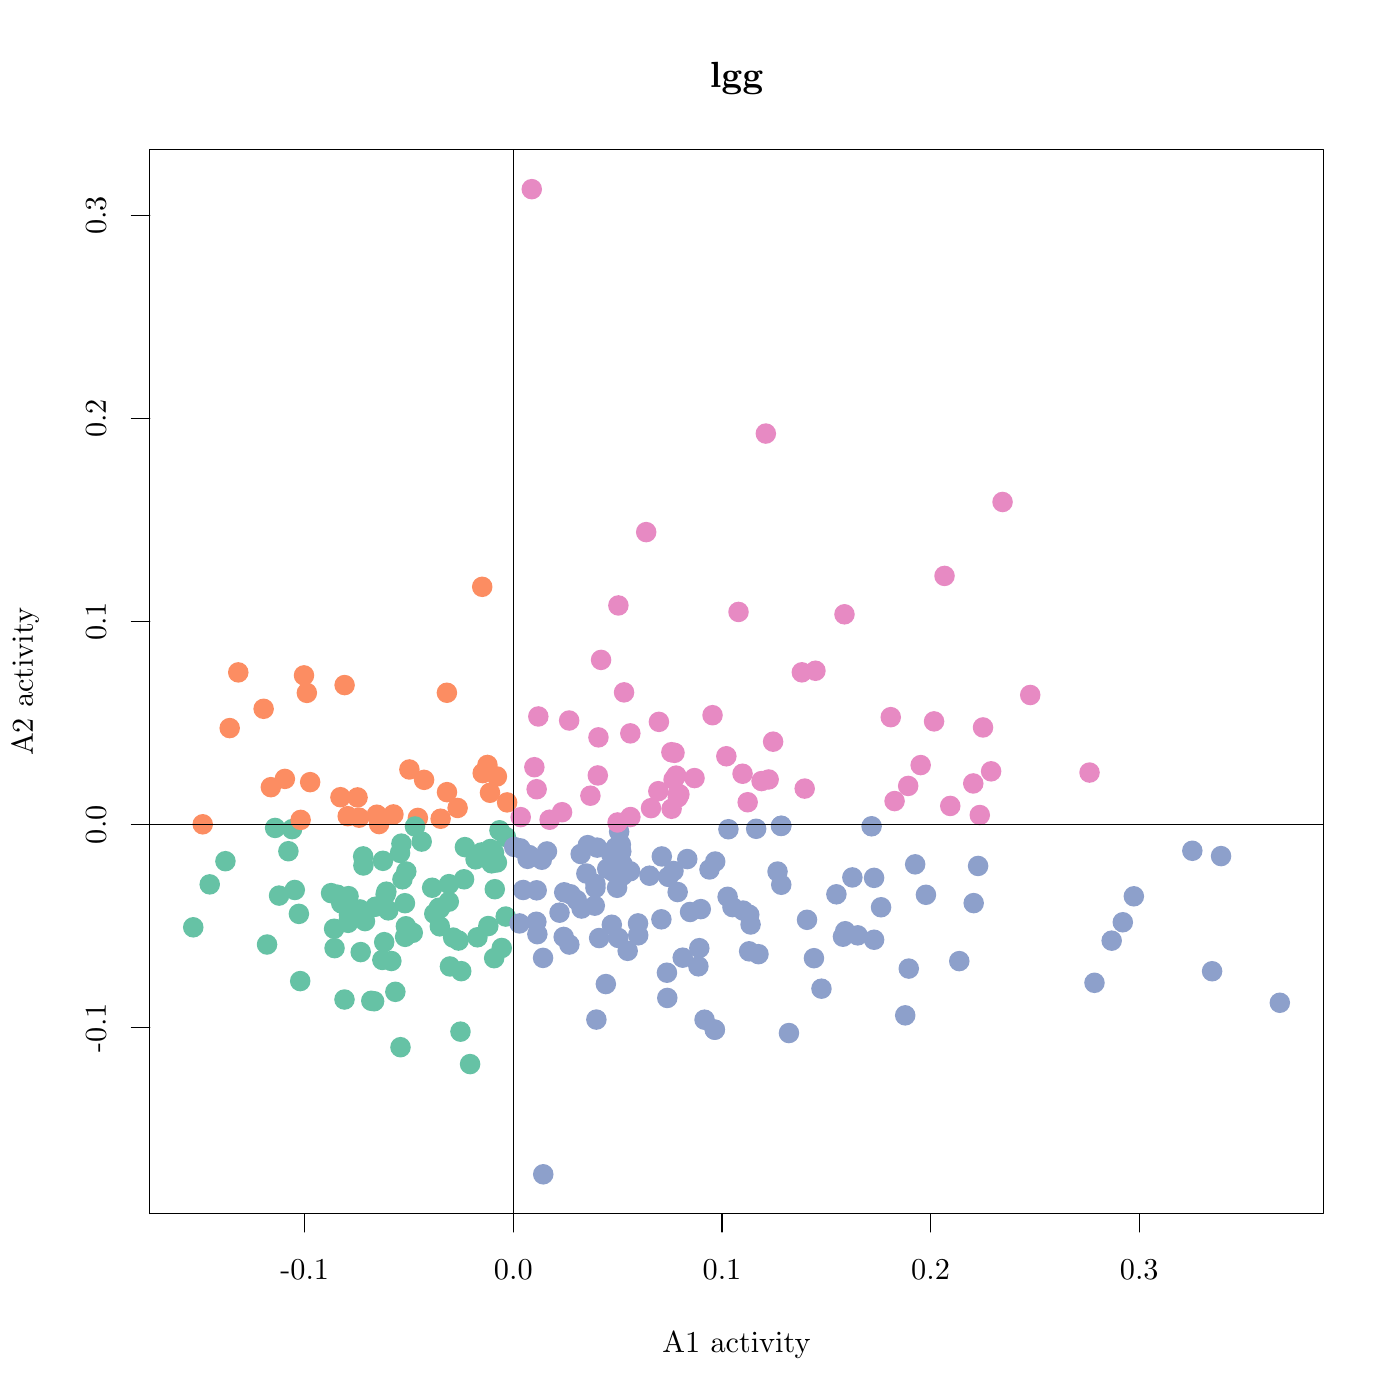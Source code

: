 % Created by tikzDevice version 0.8.1 on 2015-02-03 06:38:15
% !TEX encoding = UTF-8 Unicode
\documentclass[11pt]{memoir}
\nonstopmode

\usepackage{tikz}

\usepackage[active,tightpage,psfixbb]{preview}

\PreviewEnvironment{pgfpicture}

\setlength\PreviewBorder{0pt}

\usepackage{amsmath}
\newcommand{\SweaveOpts}[1]{}  % do not interfere with LaTeX
\newcommand{\SweaveInput}[1]{} % because they are not real TeX commands
\newcommand{\Sexpr}[1]{}       % will only be parsed by R


\usepackage{geometry}
\usepackage{amsmath}
\usepackage{lscape}
\geometry{verbose,tmargin=2.5cm,bmargin=2.5cm,lmargin=2.5cm,rmargin=2.5cm}


\begin{document}

\begin{tikzpicture}[x=1pt,y=1pt]
\definecolor{fillColor}{RGB}{255,255,255}
\path[use as bounding box,fill=fillColor,fill opacity=0.00] (0,0) rectangle (505.89,505.89);
\begin{scope}
\path[clip] ( 54.12, 67.32) rectangle (478.17,451.77);
\definecolor{fillColor}{RGB}{141,160,203}

\path[fill=fillColor] (221.43,190.92) circle (  3.71);

\path[fill=fillColor] (241.12,145.28) circle (  3.71);

\path[fill=fillColor] (462.46,143.54) circle (  3.71);
\definecolor{fillColor}{RGB}{102,194,165}

\path[fill=fillColor] ( 69.83,170.81) circle (  3.71);
\definecolor{fillColor}{RGB}{141,160,203}

\path[fill=fillColor] (294.12,159.65) circle (  3.71);
\definecolor{fillColor}{RGB}{102,194,165}

\path[fill=fillColor] (139.34,182.70) circle (  3.71);
\definecolor{fillColor}{RGB}{141,160,203}

\path[fill=fillColor] (270.74,175.34) circle (  3.71);

\path[fill=fillColor] (305.41,169.38) circle (  3.71);
\definecolor{fillColor}{RGB}{231,138,195}

\path[fill=fillColor] (242.60,234.08) circle (  3.71);

\path[fill=fillColor] (321.87,246.74) circle (  3.71);
\definecolor{fillColor}{RGB}{141,160,203}

\path[fill=fillColor] (223.43,166.95) circle (  3.71);
\definecolor{fillColor}{RGB}{231,138,195}

\path[fill=fillColor] (305.15,283.91) circle (  3.71);
\definecolor{fillColor}{RGB}{102,194,165}

\path[fill=fillColor] (131.22,196.43) circle (  3.71);
\definecolor{fillColor}{RGB}{231,138,195}

\path[fill=fillColor] (243.39,224.19) circle (  3.71);

\path[fill=fillColor] (279.36,237.88) circle (  3.71);
\definecolor{fillColor}{RGB}{252,141,98}

\path[fill=fillColor] (125.64,210.97) circle (  3.71);
\definecolor{fillColor}{RGB}{141,160,203}

\path[fill=fillColor] (218.92,150.30) circle (  3.71);
\definecolor{fillColor}{RGB}{102,194,165}

\path[fill=fillColor] (138.16,159.02) circle (  3.71);
\definecolor{fillColor}{RGB}{141,160,203}

\path[fill=fillColor] (205.73,164.57) circle (  3.71);
\definecolor{fillColor}{RGB}{231,138,195}

\path[fill=fillColor] (198.60,209.68) circle (  3.71);

\path[fill=fillColor] (245.50,218.84) circle (  3.71);
\definecolor{fillColor}{RGB}{141,160,203}

\path[fill=fillColor] (258.29,133.80) circle (  3.71);

\path[fill=fillColor] (224.50,198.22) circle (  3.71);
\definecolor{fillColor}{RGB}{252,141,98}

\path[fill=fillColor] (112.07,223.26) circle (  3.71);
\definecolor{fillColor}{RGB}{141,160,203}

\path[fill=fillColor] (327.10,138.99) circle (  3.71);
\definecolor{fillColor}{RGB}{102,194,165}

\path[fill=fillColor] (130.08,177.26) circle (  3.71);

\path[fill=fillColor] (125.78,172.42) circle (  3.71);

\path[fill=fillColor] (131.31,193.14) circle (  3.71);
\definecolor{fillColor}{RGB}{231,138,195}

\path[fill=fillColor] (243.73,233.85) circle (  3.71);
\definecolor{fillColor}{RGB}{102,194,165}

\path[fill=fillColor] (162.25,186.40) circle (  3.71);

\path[fill=fillColor] (141.41,158.63) circle (  3.71);
\definecolor{fillColor}{RGB}{141,160,203}

\path[fill=fillColor] (252.36,156.71) circle (  3.71);

\path[fill=fillColor] (224.96,193.55) circle (  3.71);

\path[fill=fillColor] (188.02,199.34) circle (  3.71);

\path[fill=fillColor] (302.23,182.73) circle (  3.71);
\definecolor{fillColor}{RGB}{231,138,195}

\path[fill=fillColor] (238.10,245.04) circle (  3.71);
\definecolor{fillColor}{RGB}{141,160,203}

\path[fill=fillColor] (271.22,171.82) circle (  3.71);
\definecolor{fillColor}{RGB}{102,194,165}

\path[fill=fillColor] (156.93,175.73) circle (  3.71);

\path[fill=fillColor] (142.86,147.49) circle (  3.71);

\path[fill=fillColor] (130.34,161.85) circle (  3.71);
\definecolor{fillColor}{RGB}{141,160,203}

\path[fill=fillColor] (282.21,207.43) circle (  3.71);
\definecolor{fillColor}{RGB}{102,194,165}

\path[fill=fillColor] (182.74,174.69) circle (  3.71);

\path[fill=fillColor] (163.74,167.09) circle (  3.71);
\definecolor{fillColor}{RGB}{231,138,195}

\path[fill=fillColor] (227.80,210.65) circle (  3.71);
\definecolor{fillColor}{RGB}{102,194,165}

\path[fill=fillColor] (176.45,171.26) circle (  3.71);

\path[fill=fillColor] (146.39,167.36) circle (  3.71);
\definecolor{fillColor}{RGB}{141,160,203}

\path[fill=fillColor] (395.49,150.75) circle (  3.71);
\definecolor{fillColor}{RGB}{102,194,165}

\path[fill=fillColor] (124.48,144.71) circle (  3.71);
\definecolor{fillColor}{RGB}{141,160,203}

\path[fill=fillColor] (334.59,182.56) circle (  3.71);
\definecolor{fillColor}{RGB}{102,194,165}

\path[fill=fillColor] (106.52,184.29) circle (  3.71);
\definecolor{fillColor}{RGB}{141,160,203}

\path[fill=fillColor] (258.44,194.58) circle (  3.71);

\path[fill=fillColor] (194.17,168.33) circle (  3.71);
\definecolor{fillColor}{RGB}{102,194,165}

\path[fill=fillColor] (169.86,121.38) circle (  3.71);
\definecolor{fillColor}{RGB}{141,160,203}

\path[fill=fillColor] (401.70,165.98) circle (  3.71);
\definecolor{fillColor}{RGB}{231,138,195}

\path[fill=fillColor] (225.50,255.70) circle (  3.71);
\definecolor{fillColor}{RGB}{141,160,203}

\path[fill=fillColor] (212.40,200.50) circle (  3.71);
\definecolor{fillColor}{RGB}{252,141,98}

\path[fill=fillColor] (136.98,208.11) circle (  3.71);
\definecolor{fillColor}{RGB}{231,138,195}

\path[fill=fillColor] (343.37,214.66) circle (  3.71);
\definecolor{fillColor}{RGB}{141,160,203}

\path[fill=fillColor] (202.18,176.09) circle (  3.71);
\definecolor{fillColor}{RGB}{102,194,165}

\path[fill=fillColor] (121.90,182.59) circle (  3.71);
\definecolor{fillColor}{RGB}{231,138,195}

\path[fill=fillColor] (323.25,216.42) circle (  3.71);
\definecolor{fillColor}{RGB}{102,194,165}

\path[fill=fillColor] (182.81,203.44) circle (  3.71);
\definecolor{fillColor}{RGB}{231,138,195}

\path[fill=fillColor] (262.46,232.61) circle (  3.71);
\definecolor{fillColor}{RGB}{252,141,98}

\path[fill=fillColor] (177.06,219.42) circle (  3.71);
\definecolor{fillColor}{RGB}{102,194,165}

\path[fill=fillColor] (179.56,194.23) circle (  3.71);

\path[fill=fillColor] (105.55,206.28) circle (  3.71);
\definecolor{fillColor}{RGB}{252,141,98}

\path[fill=fillColor] (183.25,215.94) circle (  3.71);
\definecolor{fillColor}{RGB}{141,160,203}

\path[fill=fillColor] (296.83,148.63) circle (  3.71);
\definecolor{fillColor}{RGB}{231,138,195}

\path[fill=fillColor] (355.21,243.02) circle (  3.71);
\definecolor{fillColor}{RGB}{141,160,203}

\path[fill=fillColor] (318.36,178.05) circle (  3.71);
\definecolor{fillColor}{RGB}{231,138,195}

\path[fill=fillColor] (244.35,225.62) circle (  3.71);
\definecolor{fillColor}{RGB}{141,160,203}

\path[fill=fillColor] (189.04,184.29) circle (  3.71);
\definecolor{fillColor}{RGB}{231,138,195}

\path[fill=fillColor] (217.19,267.43) circle (  3.71);
\definecolor{fillColor}{RGB}{141,160,203}

\path[fill=fillColor] (191.23,196.90) circle (  3.71);

\path[fill=fillColor] (273.24,206.41) circle (  3.71);
\definecolor{fillColor}{RGB}{102,194,165}

\path[fill=fillColor] (166.39,133.10) circle (  3.71);
\definecolor{fillColor}{RGB}{252,141,98}

\path[fill=fillColor] (109.85,261.84) circle (  3.71);
\definecolor{fillColor}{RGB}{231,138,195}

\path[fill=fillColor] (362.27,324.49) circle (  3.71);
\definecolor{fillColor}{RGB}{141,160,203}

\path[fill=fillColor] (405.72,172.63) circle (  3.71);
\definecolor{fillColor}{RGB}{231,138,195}

\path[fill=fillColor] (275.18,223.65) circle (  3.71);

\path[fill=fillColor] (358.13,227.17) circle (  3.71);

\path[fill=fillColor] (393.70,226.72) circle (  3.71);
\definecolor{fillColor}{RGB}{141,160,203}

\path[fill=fillColor] (262.92,181.82) circle (  3.71);

\path[fill=fillColor] (252.69,163.27) circle (  3.71);

\path[fill=fillColor] (346.63,158.59) circle (  3.71);
\definecolor{fillColor}{RGB}{231,138,195}

\path[fill=fillColor] (244.96,217.74) circle (  3.71);

\path[fill=fillColor] (341.30,297.78) circle (  3.71);

\path[fill=fillColor] (223.45,287.11) circle (  3.71);
\definecolor{fillColor}{RGB}{141,160,203}

\path[fill=fillColor] (285.09,132.60) circle (  3.71);

\path[fill=fillColor] (249.35,176.34) circle (  3.71);
\definecolor{fillColor}{RGB}{231,138,195}

\path[fill=fillColor] (354.04,211.38) circle (  3.71);
\definecolor{fillColor}{RGB}{252,141,98}

\path[fill=fillColor] (174.42,226.52) circle (  3.71);
\definecolor{fillColor}{RGB}{231,138,195}

\path[fill=fillColor] (216.25,239.44) circle (  3.71);

\path[fill=fillColor] (351.68,222.79) circle (  3.71);
\definecolor{fillColor}{RGB}{141,160,203}

\path[fill=fillColor] (223.72,205.33) circle (  3.71);

\path[fill=fillColor] (241.00,154.40) circle (  3.71);

\path[fill=fillColor] (309.92,167.90) circle (  3.71);
\definecolor{fillColor}{RGB}{252,141,98}

\path[fill=fillColor] (129.20,217.74) circle (  3.71);
\definecolor{fillColor}{RGB}{141,160,203}

\path[fill=fillColor] (315.85,166.31) circle (  3.71);

\path[fill=fillColor] (282.34,207.50) circle (  3.71);

\path[fill=fillColor] (226.81,162.30) circle (  3.71);

\path[fill=fillColor] (351.84,179.55) circle (  3.71);
\definecolor{fillColor}{RGB}{102,194,165}

\path[fill=fillColor] (167.69,188.16) circle (  3.71);
\definecolor{fillColor}{RGB}{141,160,203}

\path[fill=fillColor] (214.93,178.63) circle (  3.71);
\definecolor{fillColor}{RGB}{231,138,195}

\path[fill=fillColor] (268.32,226.30) circle (  3.71);
\definecolor{fillColor}{RGB}{141,160,203}

\path[fill=fillColor] (215.17,186.45) circle (  3.71);
\definecolor{fillColor}{RGB}{231,138,195}

\path[fill=fillColor] (223.16,208.69) circle (  3.71);
\definecolor{fillColor}{RGB}{252,141,98}

\path[fill=fillColor] (147.93,227.84) circle (  3.71);
\definecolor{fillColor}{RGB}{102,194,165}

\path[fill=fillColor] (152.38,201.78) circle (  3.71);
\definecolor{fillColor}{RGB}{141,160,203}

\path[fill=fillColor] (215.16,185.05) circle (  3.71);

\path[fill=fillColor] (248.34,195.47) circle (  3.71);

\path[fill=fillColor] (243.37,191.16) circle (  3.71);
\definecolor{fillColor}{RGB}{231,138,195}

\path[fill=fillColor] (235.24,213.87) circle (  3.71);
\definecolor{fillColor}{RGB}{141,160,203}

\path[fill=fillColor] (230.62,167.92) circle (  3.71);

\path[fill=fillColor] (409.71,182.01) circle (  3.71);
\definecolor{fillColor}{RGB}{231,138,195}

\path[fill=fillColor] (203.10,212.39) circle (  3.71);
\definecolor{fillColor}{RGB}{141,160,203}

\path[fill=fillColor] (211.88,190.24) circle (  3.71);

\path[fill=fillColor] (330.69,193.56) circle (  3.71);
\definecolor{fillColor}{RGB}{231,138,195}

\path[fill=fillColor] (266.86,284.76) circle (  3.71);
\definecolor{fillColor}{RGB}{252,141,98}

\path[fill=fillColor] (102.94,224.43) circle (  3.71);
\definecolor{fillColor}{RGB}{141,160,203}

\path[fill=fillColor] (210.15,177.59) circle (  3.71);

\path[fill=fillColor] (264.68,178.10) circle (  3.71);
\definecolor{fillColor}{RGB}{231,138,195}

\path[fill=fillColor] (193.92,220.70) circle (  3.71);
\definecolor{fillColor}{RGB}{141,160,203}

\path[fill=fillColor] (256.37,191.70) circle (  3.71);
\definecolor{fillColor}{RGB}{231,138,195}

\path[fill=fillColor] (270.17,216.00) circle (  3.71);
\definecolor{fillColor}{RGB}{141,160,203}

\path[fill=fillColor] (238.99,173.69) circle (  3.71);

\path[fill=fillColor] (244.87,183.55) circle (  3.71);

\path[fill=fillColor] (437.99,154.93) circle (  3.71);

\path[fill=fillColor] (282.30,186.18) circle (  3.71);
\definecolor{fillColor}{RGB}{102,194,165}

\path[fill=fillColor] (165.69,166.02) circle (  3.71);
\definecolor{fillColor}{RGB}{141,160,203}

\path[fill=fillColor] (234.70,189.45) circle (  3.71);
\definecolor{fillColor}{RGB}{231,138,195}

\path[fill=fillColor] (216.02,225.68) circle (  3.71);
\definecolor{fillColor}{RGB}{252,141,98}

\path[fill=fillColor] (129.77,210.41) circle (  3.71);
\definecolor{fillColor}{RGB}{141,160,203}

\path[fill=fillColor] (291.61,173.52) circle (  3.71);

\path[fill=fillColor] (215.50,137.46) circle (  3.71);

\path[fill=fillColor] (314.95,207.31) circle (  3.71);

\path[fill=fillColor] (221.08,171.73) circle (  3.71);

\path[fill=fillColor] (263.21,206.24) circle (  3.71);
\definecolor{fillColor}{RGB}{102,194,165}

\path[fill=fillColor] ( 75.78,186.32) circle (  3.71);

\path[fill=fillColor] (158.92,171.15) circle (  3.71);
\definecolor{fillColor}{RGB}{141,160,203}

\path[fill=fillColor] (239.14,196.41) circle (  3.71);
\definecolor{fillColor}{RGB}{231,138,195}

\path[fill=fillColor] (337.52,245.21) circle (  3.71);

\path[fill=fillColor] (294.67,263.51) circle (  3.71);
\definecolor{fillColor}{RGB}{102,194,165}

\path[fill=fillColor] (178.56,159.65) circle (  3.71);
\definecolor{fillColor}{RGB}{231,138,195}

\path[fill=fillColor] (242.68,213.64) circle (  3.71);
\definecolor{fillColor}{RGB}{102,194,165}

\path[fill=fillColor] (156.16,185.10) circle (  3.71);

\path[fill=fillColor] (104.21,198.30) circle (  3.71);
\definecolor{fillColor}{RGB}{141,160,203}

\path[fill=fillColor] (219.42,191.98) circle (  3.71);

\path[fill=fillColor] (209.83,197.29) circle (  3.71);
\definecolor{fillColor}{RGB}{102,194,165}

\path[fill=fillColor] (178.50,197.74) circle (  3.71);
\definecolor{fillColor}{RGB}{141,160,203}

\path[fill=fillColor] (187.73,172.21) circle (  3.71);
\definecolor{fillColor}{RGB}{231,138,195}

\path[fill=fillColor] (188.16,210.62) circle (  3.71);
\definecolor{fillColor}{RGB}{252,141,98}

\path[fill=fillColor] (124.52,258.33) circle (  3.71);
\definecolor{fillColor}{RGB}{141,160,203}

\path[fill=fillColor] (274.08,161.10) circle (  3.71);
\definecolor{fillColor}{RGB}{231,138,195}

\path[fill=fillColor] (328.17,221.89) circle (  3.71);
\definecolor{fillColor}{RGB}{252,141,98}

\path[fill=fillColor] (142.17,211.60) circle (  3.71);

\path[fill=fillColor] (165.36,213.93) circle (  3.71);
\definecolor{fillColor}{RGB}{102,194,165}

\path[fill=fillColor] (173.97,197.86) circle (  3.71);

\path[fill=fillColor] (168.00,199.78) circle (  3.71);

\path[fill=fillColor] (166.67,154.96) circle (  3.71);
\definecolor{fillColor}{RGB}{141,160,203}

\path[fill=fillColor] (196.30, 81.56) circle (  3.71);
\definecolor{fillColor}{RGB}{102,194,165}

\path[fill=fillColor] (144.72,127.48) circle (  3.71);
\definecolor{fillColor}{RGB}{231,138,195}

\path[fill=fillColor] (289.74,262.94) circle (  3.71);

\path[fill=fillColor] (257.47,247.45) circle (  3.71);
\definecolor{fillColor}{RGB}{141,160,203}

\path[fill=fillColor] (241.47,189.03) circle (  3.71);

\path[fill=fillColor] (253.23,177.38) circle (  3.71);

\path[fill=fillColor] (353.43,192.97) circle (  3.71);
\definecolor{fillColor}{RGB}{102,194,165}

\path[fill=fillColor] (171.85,195.36) circle (  3.71);
\definecolor{fillColor}{RGB}{141,160,203}

\path[fill=fillColor] (315.84,188.67) circle (  3.71);

\path[fill=fillColor] (224.36,200.69) circle (  3.71);
\definecolor{fillColor}{RGB}{252,141,98}

\path[fill=fillColor] (123.02,217.82) circle (  3.71);
\definecolor{fillColor}{RGB}{102,194,165}

\path[fill=fillColor] (135.67,178.24) circle (  3.71);
\definecolor{fillColor}{RGB}{141,160,203}

\path[fill=fillColor] (258.28,133.83) circle (  3.71);
\definecolor{fillColor}{RGB}{231,138,195}

\path[fill=fillColor] (213.34,218.36) circle (  3.71);
\definecolor{fillColor}{RGB}{252,141,98}

\path[fill=fillColor] (179.56,225.31) circle (  3.71);
\definecolor{fillColor}{RGB}{102,194,165}

\path[fill=fillColor] (139.61,183.68) circle (  3.71);

\path[fill=fillColor] (162.17,180.05) circle (  3.71);
\definecolor{fillColor}{RGB}{141,160,203}

\path[fill=fillColor] (268.53,176.85) circle (  3.71);

\path[fill=fillColor] (197.65,198.22) circle (  3.71);
\definecolor{fillColor}{RGB}{231,138,195}

\path[fill=fillColor] (244.99,219.10) circle (  3.71);
\definecolor{fillColor}{RGB}{102,194,165}

\path[fill=fillColor] (131.89,173.05) circle (  3.71);
\definecolor{fillColor}{RGB}{231,138,195}

\path[fill=fillColor] (250.97,224.73) circle (  3.71);
\definecolor{fillColor}{RGB}{102,194,165}

\path[fill=fillColor] (123.32,179.46) circle (  3.71);

\path[fill=fillColor] (134.16,144.25) circle (  3.71);
\definecolor{fillColor}{RGB}{141,160,203}

\path[fill=fillColor] (308.00,188.83) circle (  3.71);
\definecolor{fillColor}{RGB}{102,194,165}

\path[fill=fillColor] (145.42,188.15) circle (  3.71);
\definecolor{fillColor}{RGB}{141,160,203}

\path[fill=fillColor] (441.22,196.54) circle (  3.71);
\definecolor{fillColor}{RGB}{102,194,165}

\path[fill=fillColor] (145.05,201.05) circle (  3.71);
\definecolor{fillColor}{RGB}{252,141,98}

\path[fill=fillColor] (108.64,209.62) circle (  3.71);

\path[fill=fillColor] (151.00,210.33) circle (  3.71);
\definecolor{fillColor}{RGB}{141,160,203}

\path[fill=fillColor] (206.16,182.73) circle (  3.71);
\definecolor{fillColor}{RGB}{252,141,98}

\path[fill=fillColor] (161.52,219.64) circle (  3.71);
\definecolor{fillColor}{RGB}{231,138,195}

\path[fill=fillColor] (194.52,246.99) circle (  3.71);
\definecolor{fillColor}{RGB}{141,160,203}

\path[fill=fillColor] (196.23,159.75) circle (  3.71);

\path[fill=fillColor] (230.55,172.22) circle (  3.71);

\path[fill=fillColor] (203.88,183.45) circle (  3.71);
\definecolor{fillColor}{RGB}{102,194,165}

\path[fill=fillColor] ( 81.46,194.70) circle (  3.71);

\path[fill=fillColor] (120.72,170.28) circle (  3.71);
\definecolor{fillColor}{RGB}{252,141,98}

\path[fill=fillColor] ( 95.26,249.76) circle (  3.71);

\path[fill=fillColor] (159.22,210.04) circle (  3.71);
\definecolor{fillColor}{RGB}{141,160,203}

\path[fill=fillColor] (208.42,180.63) circle (  3.71);

\path[fill=fillColor] (216.50,166.93) circle (  3.71);
\definecolor{fillColor}{RGB}{102,194,165}

\path[fill=fillColor] (177.65,193.92) circle (  3.71);
\definecolor{fillColor}{RGB}{231,138,195}

\path[fill=fillColor] (237.89,219.99) circle (  3.71);
\definecolor{fillColor}{RGB}{252,141,98}

\path[fill=fillColor] (110.88,255.51) circle (  3.71);
\definecolor{fillColor}{RGB}{141,160,203}

\path[fill=fillColor] (246.70,159.83) circle (  3.71);
\definecolor{fillColor}{RGB}{231,138,195}

\path[fill=fillColor] (205.66,245.53) circle (  3.71);
\definecolor{fillColor}{RGB}{141,160,203}

\path[fill=fillColor] (193.82,172.81) circle (  3.71);

\path[fill=fillColor] (193.93,184.17) circle (  3.71);
\definecolor{fillColor}{RGB}{252,141,98}

\path[fill=fillColor] ( 86.10,262.92) circle (  3.71);

\path[fill=fillColor] (153.24,224.09) circle (  3.71);
\definecolor{fillColor}{RGB}{102,194,165}

\path[fill=fillColor] (177.20,199.10) circle (  3.71);
\definecolor{fillColor}{RGB}{231,138,195}

\path[fill=fillColor] (276.73,349.22) circle (  3.71);
\definecolor{fillColor}{RGB}{141,160,203}

\path[fill=fillColor] (215.79,199.60) circle (  3.71);
\definecolor{fillColor}{RGB}{231,138,195}

\path[fill=fillColor] (193.09,228.66) circle (  3.71);
\definecolor{fillColor}{RGB}{102,194,165}

\path[fill=fillColor] (119.62,183.16) circle (  3.71);

\path[fill=fillColor] (149.15,168.82) circle (  3.71);

\path[fill=fillColor] (180.48,205.86) circle (  3.71);

\path[fill=fillColor] (149.96,207.23) circle (  3.71);

\path[fill=fillColor] (146.81,190.98) circle (  3.71);

\path[fill=fillColor] (138.83,165.44) circle (  3.71);
\definecolor{fillColor}{RGB}{231,138,195}

\path[fill=fillColor] (192.15,437.53) circle (  3.71);
\definecolor{fillColor}{RGB}{102,194,165}

\path[fill=fillColor] (178.79,184.57) circle (  3.71);
\definecolor{fillColor}{RGB}{252,141,98}

\path[fill=fillColor] ( 73.26,208.03) circle (  3.71);
\definecolor{fillColor}{RGB}{141,160,203}

\path[fill=fillColor] (430.84,198.46) circle (  3.71);
\definecolor{fillColor}{RGB}{102,194,165}

\path[fill=fillColor] (100.84,182.27) circle (  3.71);
\definecolor{fillColor}{RGB}{141,160,203}

\path[fill=fillColor] (280.96,190.95) circle (  3.71);
\definecolor{fillColor}{RGB}{252,141,98}

\path[fill=fillColor] (161.49,255.56) circle (  3.71);
\definecolor{fillColor}{RGB}{102,194,165}

\path[fill=fillColor] (108.01,175.66) circle (  3.71);
\definecolor{fillColor}{RGB}{231,138,195}

\path[fill=fillColor] (332.68,229.42) circle (  3.71);
\definecolor{fillColor}{RGB}{141,160,203}

\path[fill=fillColor] (220.88,197.19) circle (  3.71);
\definecolor{fillColor}{RGB}{252,141,98}

\path[fill=fillColor] (174.25,293.84) circle (  3.71);

\path[fill=fillColor] (136.18,211.49) circle (  3.71);
\definecolor{fillColor}{RGB}{141,160,203}

\path[fill=fillColor] (203.69,167.33) circle (  3.71);

\path[fill=fillColor] (195.78,195.22) circle (  3.71);

\path[fill=fillColor] (304.60,167.41) circle (  3.71);

\path[fill=fillColor] (224.92,189.42) circle (  3.71);
\definecolor{fillColor}{RGB}{102,194,165}

\path[fill=fillColor] (126.09,175.24) circle (  3.71);
\definecolor{fillColor}{RGB}{252,141,98}

\path[fill=fillColor] (176.14,229.47) circle (  3.71);
\definecolor{fillColor}{RGB}{102,194,165}

\path[fill=fillColor] (135.18,144.09) circle (  3.71);
\definecolor{fillColor}{RGB}{231,138,195}

\path[fill=fillColor] (233.50,313.61) circle (  3.71);
\definecolor{fillColor}{RGB}{141,160,203}

\path[fill=fillColor] (222.98,185.09) circle (  3.71);

\path[fill=fillColor] (270.70,162.13) circle (  3.71);
\definecolor{fillColor}{RGB}{102,194,165}

\path[fill=fillColor] (108.48,151.37) circle (  3.71);
\definecolor{fillColor}{RGB}{252,141,98}

\path[fill=fillColor] ( 83.00,242.79) circle (  3.71);
\definecolor{fillColor}{RGB}{141,160,203}

\path[fill=fillColor] (328.38,155.89) circle (  3.71);
\definecolor{fillColor}{RGB}{231,138,195}

\path[fill=fillColor] (372.27,254.75) circle (  3.71);
\definecolor{fillColor}{RGB}{141,160,203}

\path[fill=fillColor] (185.81,199.84) circle (  3.71);

\path[fill=fillColor] (190.64,195.55) circle (  3.71);
\definecolor{fillColor}{RGB}{102,194,165}

\path[fill=fillColor] (162.58,156.66) circle (  3.71);

\path[fill=fillColor] (146.33,179.51) circle (  3.71);

\path[fill=fillColor] (181.31,163.33) circle (  3.71);

\path[fill=fillColor] (146.67,171.18) circle (  3.71);

\path[fill=fillColor] (158.93,177.59) circle (  3.71);
\definecolor{fillColor}{RGB}{252,141,98}

\path[fill=fillColor] ( 97.87,221.44) circle (  3.71);
\definecolor{fillColor}{RGB}{141,160,203}

\path[fill=fillColor] (222.48,199.68) circle (  3.71);
\definecolor{fillColor}{RGB}{252,141,98}

\path[fill=fillColor] (137.11,209.31) circle (  3.71);
\definecolor{fillColor}{RGB}{102,194,165}

\path[fill=fillColor] (174.38,196.56) circle (  3.71);
\definecolor{fillColor}{RGB}{231,138,195}

\path[fill=fillColor] (290.77,220.93) circle (  3.71);
\definecolor{fillColor}{RGB}{141,160,203}

\path[fill=fillColor] (227.68,191.06) circle (  3.71);
\definecolor{fillColor}{RGB}{102,194,165}

\path[fill=fillColor] (138.37,194.83) circle (  3.71);

\path[fill=fillColor] ( 96.50,164.59) circle (  3.71);
\definecolor{fillColor}{RGB}{231,138,195}

\path[fill=fillColor] (277.76,224.22) circle (  3.71);
\definecolor{fillColor}{RGB}{102,194,165}

\path[fill=fillColor] (172.53,167.20) circle (  3.71);

\path[fill=fillColor] (125.95,182.07) circle (  3.71);

\path[fill=fillColor] (120.89,163.28) circle (  3.71);

\path[fill=fillColor] (144.56,197.68) circle (  3.71);

\path[fill=fillColor] ( 99.41,206.71) circle (  3.71);

\path[fill=fillColor] (158.57,177.86) circle (  3.71);
\definecolor{fillColor}{RGB}{141,160,203}

\path[fill=fillColor] (254.58,137.42) circle (  3.71);
\definecolor{fillColor}{RGB}{231,138,195}

\path[fill=fillColor] (227.77,240.88) circle (  3.71);
\definecolor{fillColor}{RGB}{102,194,165}

\path[fill=fillColor] (140.31,176.93) circle (  3.71);
\end{scope}
\begin{scope}
\path[clip] (  0.00,  0.00) rectangle (505.89,505.89);
\definecolor{drawColor}{RGB}{0,0,0}

\path[draw=drawColor,line width= 0.4pt,line join=round,line cap=round] (110.09, 67.32) -- (411.67, 67.32);

\path[draw=drawColor,line width= 0.4pt,line join=round,line cap=round] (110.09, 67.32) -- (110.09, 60.72);

\path[draw=drawColor,line width= 0.4pt,line join=round,line cap=round] (185.48, 67.32) -- (185.48, 60.72);

\path[draw=drawColor,line width= 0.4pt,line join=round,line cap=round] (260.88, 67.32) -- (260.88, 60.72);

\path[draw=drawColor,line width= 0.4pt,line join=round,line cap=round] (336.27, 67.32) -- (336.27, 60.72);

\path[draw=drawColor,line width= 0.4pt,line join=round,line cap=round] (411.67, 67.32) -- (411.67, 60.72);

\node[text=drawColor,anchor=base,inner sep=0pt, outer sep=0pt, scale=  1.00] at (110.09, 43.56) {-0.1};

\node[text=drawColor,anchor=base,inner sep=0pt, outer sep=0pt, scale=  1.00] at (185.48, 43.56) {0.0};

\node[text=drawColor,anchor=base,inner sep=0pt, outer sep=0pt, scale=  1.00] at (260.88, 43.56) {0.1};

\node[text=drawColor,anchor=base,inner sep=0pt, outer sep=0pt, scale=  1.00] at (336.27, 43.56) {0.2};

\node[text=drawColor,anchor=base,inner sep=0pt, outer sep=0pt, scale=  1.00] at (411.67, 43.56) {0.3};

\path[draw=drawColor,line width= 0.4pt,line join=round,line cap=round] ( 54.12,134.50) -- ( 54.12,428.12);

\path[draw=drawColor,line width= 0.4pt,line join=round,line cap=round] ( 54.12,134.50) -- ( 47.52,134.50);

\path[draw=drawColor,line width= 0.4pt,line join=round,line cap=round] ( 54.12,207.90) -- ( 47.52,207.90);

\path[draw=drawColor,line width= 0.4pt,line join=round,line cap=round] ( 54.12,281.31) -- ( 47.52,281.31);

\path[draw=drawColor,line width= 0.4pt,line join=round,line cap=round] ( 54.12,354.71) -- ( 47.52,354.71);

\path[draw=drawColor,line width= 0.4pt,line join=round,line cap=round] ( 54.12,428.12) -- ( 47.52,428.12);

\node[text=drawColor,rotate= 90.00,anchor=base,inner sep=0pt, outer sep=0pt, scale=  1.00] at ( 38.28,134.50) {-0.1};

\node[text=drawColor,rotate= 90.00,anchor=base,inner sep=0pt, outer sep=0pt, scale=  1.00] at ( 38.28,207.90) {0.0};

\node[text=drawColor,rotate= 90.00,anchor=base,inner sep=0pt, outer sep=0pt, scale=  1.00] at ( 38.28,281.31) {0.1};

\node[text=drawColor,rotate= 90.00,anchor=base,inner sep=0pt, outer sep=0pt, scale=  1.00] at ( 38.28,354.71) {0.2};

\node[text=drawColor,rotate= 90.00,anchor=base,inner sep=0pt, outer sep=0pt, scale=  1.00] at ( 38.28,428.12) {0.3};

\path[draw=drawColor,line width= 0.4pt,line join=round,line cap=round] ( 54.12, 67.32) --
	(478.17, 67.32) --
	(478.17,451.77) --
	( 54.12,451.77) --
	( 54.12, 67.32);
\end{scope}
\begin{scope}
\path[clip] (  0.00,  0.00) rectangle (505.89,505.89);
\definecolor{drawColor}{RGB}{0,0,0}

\node[text=drawColor,anchor=base,inner sep=0pt, outer sep=0pt, scale=  1.20] at (266.14,474.30) {\bfseries lgg};

\node[text=drawColor,anchor=base,inner sep=0pt, outer sep=0pt, scale=  1.00] at (266.14, 17.16) {A1 activity};

\node[text=drawColor,rotate= 90.00,anchor=base,inner sep=0pt, outer sep=0pt, scale=  1.00] at ( 11.88,259.55) {A2 activity};
\end{scope}
\begin{scope}
\path[clip] ( 54.12, 67.32) rectangle (478.17,451.77);
\definecolor{drawColor}{RGB}{0,0,0}

\path[draw=drawColor,line width= 0.4pt,line join=round,line cap=round] ( 54.12,207.90) -- (478.17,207.90);

\path[draw=drawColor,line width= 0.4pt,line join=round,line cap=round] (185.48, 67.32) -- (185.48,451.77);
\end{scope}
\end{tikzpicture}

\end{document}
